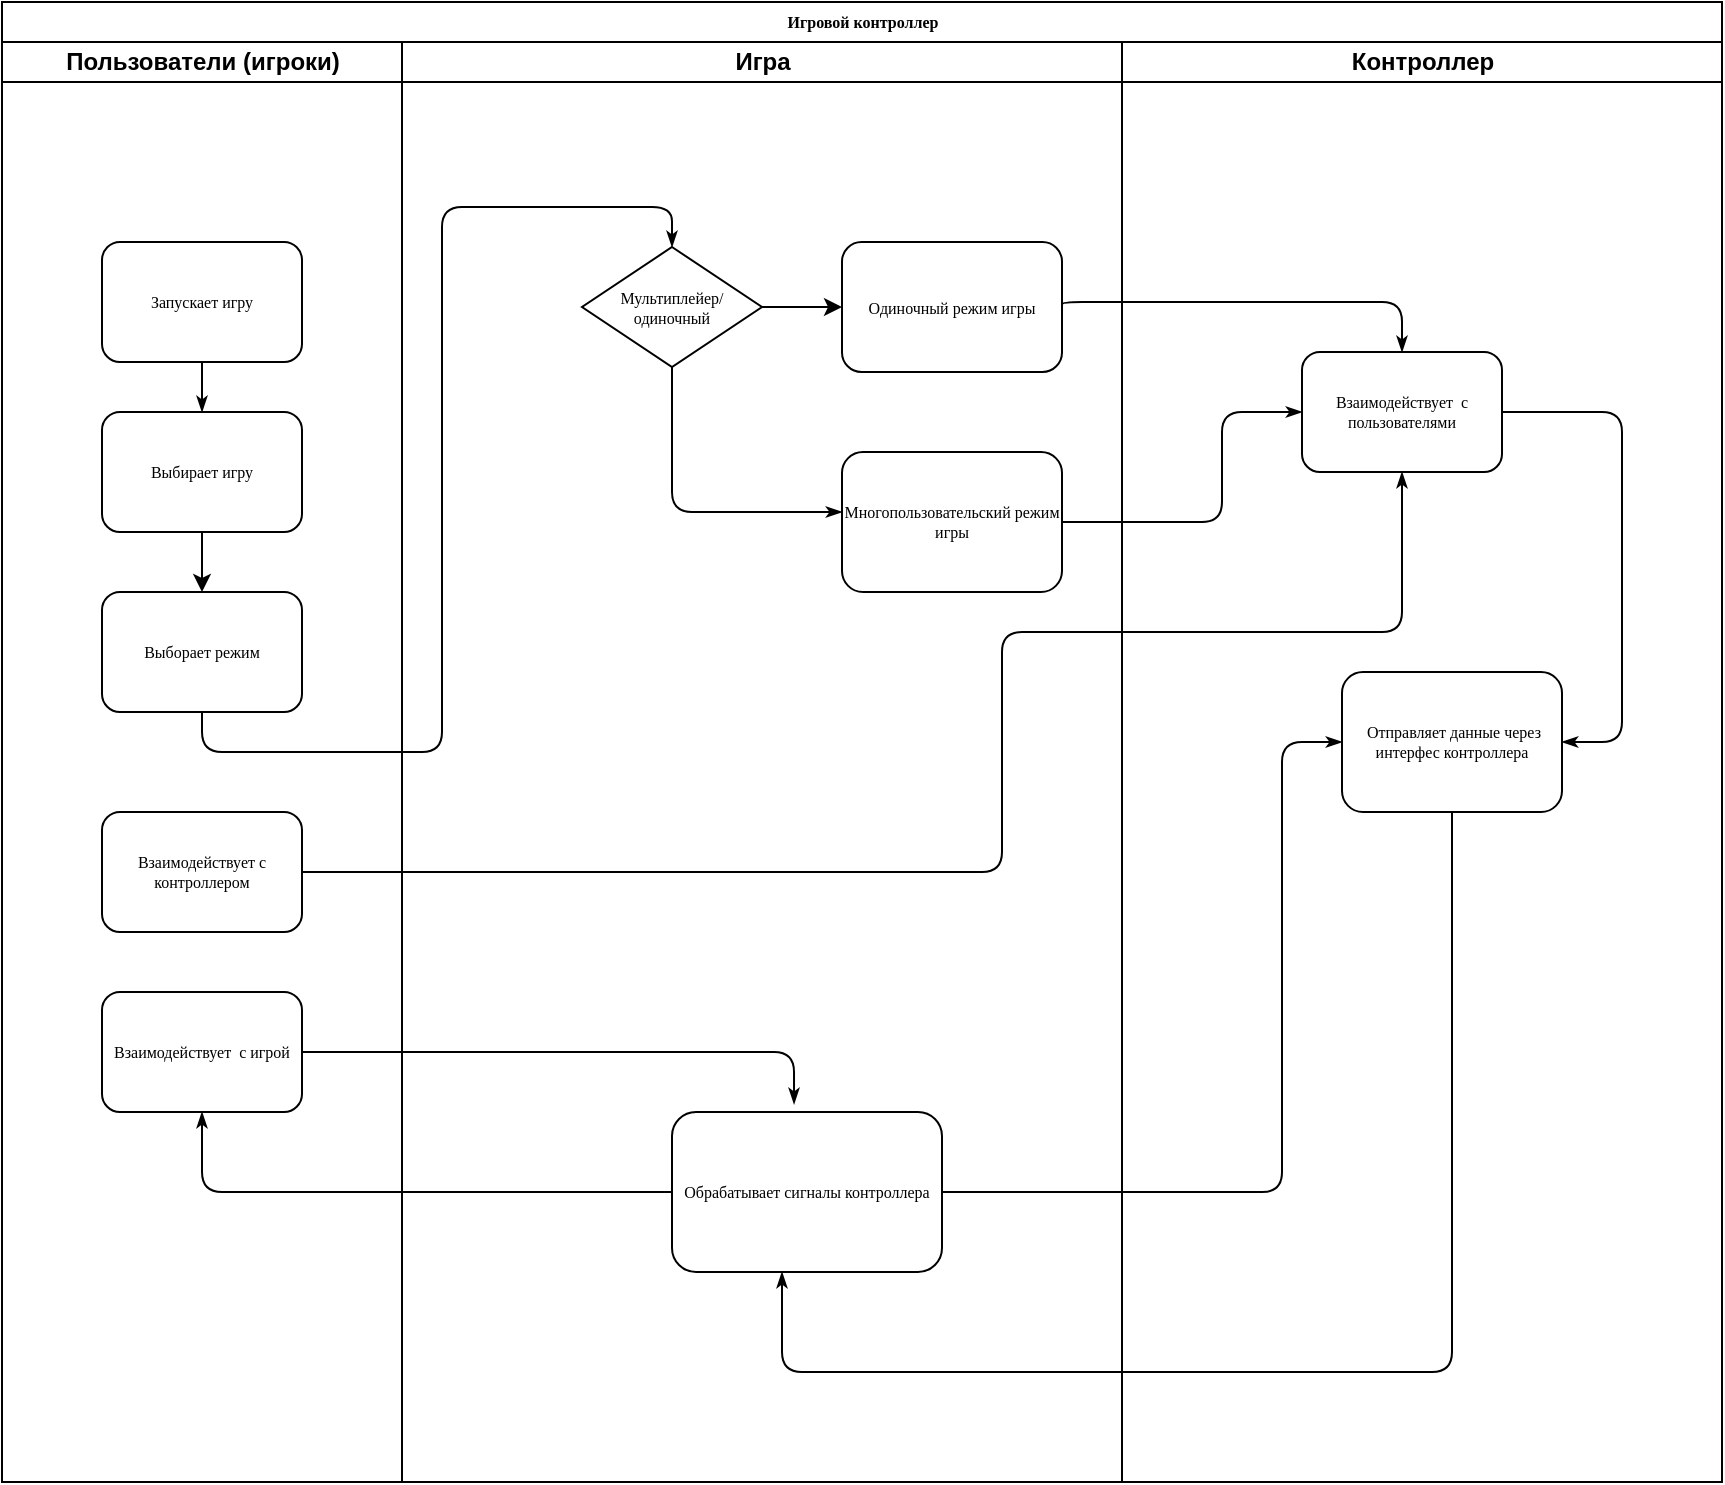 <mxfile version="19.0.3" type="device"><diagram name="Page-1" id="74e2e168-ea6b-b213-b513-2b3c1d86103e"><mxGraphModel dx="1102" dy="865" grid="1" gridSize="10" guides="1" tooltips="1" connect="1" arrows="1" fold="1" page="1" pageScale="1" pageWidth="1100" pageHeight="850" background="none" math="0" shadow="0"><root><mxCell id="0"/><mxCell id="1" parent="0"/><mxCell id="77e6c97f196da883-1" value="Игровой контроллер" style="swimlane;html=1;childLayout=stackLayout;startSize=20;rounded=0;shadow=0;labelBackgroundColor=none;strokeWidth=1;fontFamily=Verdana;fontSize=8;align=center;" parent="1" vertex="1"><mxGeometry x="60" y="55" width="860" height="740" as="geometry"><mxRectangle x="70" y="40" width="50" height="20" as="alternateBounds"/></mxGeometry></mxCell><mxCell id="77e6c97f196da883-2" value="Пользователи (игроки)" style="swimlane;html=1;startSize=20;" parent="77e6c97f196da883-1" vertex="1"><mxGeometry y="20" width="200" height="720" as="geometry"/></mxCell><mxCell id="77e6c97f196da883-8" value="Запускает игру" style="rounded=1;whiteSpace=wrap;html=1;shadow=0;labelBackgroundColor=none;strokeWidth=1;fontFamily=Verdana;fontSize=8;align=center;" parent="77e6c97f196da883-2" vertex="1"><mxGeometry x="50" y="100" width="100" height="60" as="geometry"/></mxCell><mxCell id="77e6c97f196da883-11" value="Выбирает игру" style="rounded=1;whiteSpace=wrap;html=1;shadow=0;labelBackgroundColor=none;strokeWidth=1;fontFamily=Verdana;fontSize=8;align=center;" parent="77e6c97f196da883-2" vertex="1"><mxGeometry x="50" y="185" width="100" height="60" as="geometry"/></mxCell><mxCell id="77e6c97f196da883-26" style="edgeStyle=orthogonalEdgeStyle;rounded=1;html=1;labelBackgroundColor=none;startArrow=none;startFill=0;startSize=5;endArrow=classicThin;endFill=1;endSize=5;jettySize=auto;orthogonalLoop=1;strokeWidth=1;fontFamily=Verdana;fontSize=8" parent="77e6c97f196da883-2" source="77e6c97f196da883-8" target="77e6c97f196da883-11" edge="1"><mxGeometry relative="1" as="geometry"/></mxCell><mxCell id="2jplJM-TSKC_IyViVNex-7" value="Выборает режим" style="rounded=1;whiteSpace=wrap;html=1;shadow=0;labelBackgroundColor=none;strokeWidth=1;fontFamily=Verdana;fontSize=8;align=center;" vertex="1" parent="77e6c97f196da883-2"><mxGeometry x="50" y="275" width="100" height="60" as="geometry"/></mxCell><mxCell id="2jplJM-TSKC_IyViVNex-9" style="edgeStyle=orthogonalEdgeStyle;rounded=0;orthogonalLoop=1;jettySize=auto;html=1;entryX=0.5;entryY=0;entryDx=0;entryDy=0;" edge="1" parent="77e6c97f196da883-2" source="77e6c97f196da883-11" target="2jplJM-TSKC_IyViVNex-7"><mxGeometry relative="1" as="geometry"><mxPoint x="100" y="265" as="targetPoint"/></mxGeometry></mxCell><mxCell id="2jplJM-TSKC_IyViVNex-15" value="Взаимодействует с контроллером" style="rounded=1;whiteSpace=wrap;html=1;shadow=0;labelBackgroundColor=none;strokeWidth=1;fontFamily=Verdana;fontSize=8;align=center;" vertex="1" parent="77e6c97f196da883-2"><mxGeometry x="50" y="385" width="100" height="60" as="geometry"/></mxCell><mxCell id="2jplJM-TSKC_IyViVNex-18" value="Взаимодействует&amp;nbsp; с игрой" style="rounded=1;whiteSpace=wrap;html=1;shadow=0;labelBackgroundColor=none;strokeWidth=1;fontFamily=Verdana;fontSize=8;align=center;" vertex="1" parent="77e6c97f196da883-2"><mxGeometry x="50" y="475" width="100" height="60" as="geometry"/></mxCell><mxCell id="77e6c97f196da883-4" value="Игра" style="swimlane;html=1;startSize=20;" parent="77e6c97f196da883-1" vertex="1"><mxGeometry x="200" y="20" width="360" height="720" as="geometry"/></mxCell><mxCell id="77e6c97f196da883-14" value="Обрабатывает сигналы контроллера" style="rounded=1;whiteSpace=wrap;html=1;shadow=0;labelBackgroundColor=none;strokeWidth=1;fontFamily=Verdana;fontSize=8;align=center;" parent="77e6c97f196da883-4" vertex="1"><mxGeometry x="135" y="535" width="135" height="80" as="geometry"/></mxCell><mxCell id="77e6c97f196da883-13" value="Мультиплейер/одиночный" style="rhombus;whiteSpace=wrap;html=1;rounded=0;shadow=0;labelBackgroundColor=none;strokeWidth=1;fontFamily=Verdana;fontSize=8;align=center;" parent="77e6c97f196da883-4" vertex="1"><mxGeometry x="90" y="102.5" width="90" height="60" as="geometry"/></mxCell><mxCell id="77e6c97f196da883-12" value="Одиночный режим игры" style="rounded=1;whiteSpace=wrap;html=1;shadow=0;labelBackgroundColor=none;strokeWidth=1;fontFamily=Verdana;fontSize=8;align=center;" parent="77e6c97f196da883-4" vertex="1"><mxGeometry x="220" y="100" width="110" height="65" as="geometry"/></mxCell><mxCell id="2jplJM-TSKC_IyViVNex-12" value="" style="endArrow=classic;html=1;rounded=0;exitX=1;exitY=0.5;exitDx=0;exitDy=0;entryX=0;entryY=0.5;entryDx=0;entryDy=0;" edge="1" parent="77e6c97f196da883-4" source="77e6c97f196da883-13" target="77e6c97f196da883-12"><mxGeometry width="50" height="50" relative="1" as="geometry"><mxPoint x="235" y="129.5" as="sourcePoint"/><mxPoint x="345" y="129.5" as="targetPoint"/></mxGeometry></mxCell><mxCell id="77e6c97f196da883-9" value="Многопользовательский режим игры" style="rounded=1;whiteSpace=wrap;html=1;shadow=0;labelBackgroundColor=none;strokeWidth=1;fontFamily=Verdana;fontSize=8;align=center;" parent="77e6c97f196da883-4" vertex="1"><mxGeometry x="220" y="205" width="110" height="70" as="geometry"/></mxCell><mxCell id="77e6c97f196da883-27" style="edgeStyle=orthogonalEdgeStyle;rounded=1;html=1;labelBackgroundColor=none;startArrow=none;startFill=0;startSize=5;endArrow=classicThin;endFill=1;endSize=5;jettySize=auto;orthogonalLoop=1;strokeWidth=1;fontFamily=Verdana;fontSize=8;exitX=0.5;exitY=1;exitDx=0;exitDy=0;" parent="77e6c97f196da883-4" source="77e6c97f196da883-13" target="77e6c97f196da883-9" edge="1"><mxGeometry relative="1" as="geometry"><Array as="points"><mxPoint x="135" y="235"/></Array><mxPoint x="260" y="385" as="sourcePoint"/></mxGeometry></mxCell><mxCell id="107ba76e4e335f99-2" style="edgeStyle=orthogonalEdgeStyle;rounded=1;html=1;labelBackgroundColor=none;startArrow=none;startFill=0;startSize=5;endArrow=classicThin;endFill=1;endSize=5;jettySize=auto;orthogonalLoop=1;strokeWidth=1;fontFamily=Verdana;fontSize=8" parent="77e6c97f196da883-1" target="77e6c97f196da883-14" edge="1" source="77e6c97f196da883-10"><mxGeometry relative="1" as="geometry"><Array as="points"><mxPoint x="725" y="685"/><mxPoint x="390" y="685"/></Array><mxPoint x="840" y="645" as="sourcePoint"/></mxGeometry></mxCell><mxCell id="107ba76e4e335f99-6" style="edgeStyle=orthogonalEdgeStyle;rounded=1;html=1;labelBackgroundColor=none;startArrow=none;startFill=0;startSize=5;endArrow=classicThin;endFill=1;endSize=5;jettySize=auto;orthogonalLoop=1;strokeWidth=1;fontFamily=Verdana;fontSize=8;exitX=1;exitY=0.5;exitDx=0;exitDy=0;entryX=0;entryY=0.5;entryDx=0;entryDy=0;" parent="77e6c97f196da883-1" source="77e6c97f196da883-14" edge="1" target="77e6c97f196da883-10"><mxGeometry relative="1" as="geometry"><mxPoint x="660" y="565" as="targetPoint"/><Array as="points"><mxPoint x="640" y="595"/><mxPoint x="640" y="370"/></Array></mxGeometry></mxCell><mxCell id="77e6c97f196da883-39" style="edgeStyle=orthogonalEdgeStyle;rounded=1;html=1;labelBackgroundColor=none;startArrow=none;startFill=0;startSize=5;endArrow=classicThin;endFill=1;endSize=5;jettySize=auto;orthogonalLoop=1;strokeWidth=1;fontFamily=Verdana;fontSize=8;exitX=0.5;exitY=1;exitDx=0;exitDy=0;entryX=0.5;entryY=0;entryDx=0;entryDy=0;" parent="77e6c97f196da883-1" edge="1" target="77e6c97f196da883-13" source="2jplJM-TSKC_IyViVNex-7"><mxGeometry relative="1" as="geometry"><mxPoint x="230" y="325.0" as="sourcePoint"/><mxPoint x="430" y="325" as="targetPoint"/></mxGeometry></mxCell><mxCell id="2jplJM-TSKC_IyViVNex-16" style="edgeStyle=orthogonalEdgeStyle;rounded=1;html=1;labelBackgroundColor=none;startArrow=none;startFill=0;startSize=5;endArrow=classicThin;endFill=1;endSize=5;jettySize=auto;orthogonalLoop=1;strokeWidth=1;fontFamily=Verdana;fontSize=8;exitX=1;exitY=0.5;exitDx=0;exitDy=0;entryX=0.5;entryY=1;entryDx=0;entryDy=0;" edge="1" parent="77e6c97f196da883-1" source="2jplJM-TSKC_IyViVNex-15" target="2jplJM-TSKC_IyViVNex-20"><mxGeometry relative="1" as="geometry"><mxPoint x="620" y="285" as="targetPoint"/><mxPoint x="330" y="455" as="sourcePoint"/><Array as="points"><mxPoint x="500" y="435"/><mxPoint x="500" y="315"/><mxPoint x="700" y="315"/></Array></mxGeometry></mxCell><mxCell id="2jplJM-TSKC_IyViVNex-17" style="edgeStyle=orthogonalEdgeStyle;rounded=1;html=1;labelBackgroundColor=none;startArrow=none;startFill=0;startSize=5;endArrow=classicThin;endFill=1;endSize=5;jettySize=auto;orthogonalLoop=1;strokeWidth=1;fontFamily=Verdana;fontSize=8;exitX=0;exitY=0.5;exitDx=0;exitDy=0;entryX=0.5;entryY=1;entryDx=0;entryDy=0;" edge="1" parent="77e6c97f196da883-1" source="77e6c97f196da883-14" target="2jplJM-TSKC_IyViVNex-18"><mxGeometry relative="1" as="geometry"><mxPoint x="110" y="565" as="targetPoint"/><mxPoint x="360" y="415" as="sourcePoint"/><Array as="points"><mxPoint x="100" y="595"/></Array></mxGeometry></mxCell><mxCell id="2jplJM-TSKC_IyViVNex-19" style="edgeStyle=orthogonalEdgeStyle;rounded=1;html=1;labelBackgroundColor=none;startArrow=none;startFill=0;startSize=5;endArrow=classicThin;endFill=1;endSize=5;jettySize=auto;orthogonalLoop=1;strokeWidth=1;fontFamily=Verdana;fontSize=8;exitX=1;exitY=0.5;exitDx=0;exitDy=0;entryX=0.452;entryY=-0.05;entryDx=0;entryDy=0;entryPerimeter=0;" edge="1" parent="77e6c97f196da883-1" source="2jplJM-TSKC_IyViVNex-18" target="77e6c97f196da883-14"><mxGeometry relative="1" as="geometry"><mxPoint x="410" y="455" as="targetPoint"/><mxPoint x="330" y="485" as="sourcePoint"/><Array as="points"><mxPoint x="396" y="525"/></Array></mxGeometry></mxCell><mxCell id="2jplJM-TSKC_IyViVNex-13" style="edgeStyle=orthogonalEdgeStyle;rounded=1;html=1;labelBackgroundColor=none;startArrow=none;startFill=0;startSize=5;endArrow=classicThin;endFill=1;endSize=5;jettySize=auto;orthogonalLoop=1;strokeWidth=1;fontFamily=Verdana;fontSize=8;exitX=1;exitY=0.5;exitDx=0;exitDy=0;entryX=0.5;entryY=0;entryDx=0;entryDy=0;" edge="1" parent="77e6c97f196da883-1" source="77e6c97f196da883-12" target="2jplJM-TSKC_IyViVNex-20"><mxGeometry relative="1" as="geometry"><mxPoint x="510" y="182.5" as="sourcePoint"/><mxPoint x="980" y="135" as="targetPoint"/><Array as="points"><mxPoint x="530" y="150"/><mxPoint x="700" y="150"/></Array></mxGeometry></mxCell><mxCell id="2jplJM-TSKC_IyViVNex-14" style="edgeStyle=orthogonalEdgeStyle;rounded=1;html=1;labelBackgroundColor=none;startArrow=none;startFill=0;startSize=5;endArrow=classicThin;endFill=1;endSize=5;jettySize=auto;orthogonalLoop=1;strokeWidth=1;fontFamily=Verdana;fontSize=8;exitX=1;exitY=0.5;exitDx=0;exitDy=0;entryX=0;entryY=0.5;entryDx=0;entryDy=0;" edge="1" parent="77e6c97f196da883-1" source="77e6c97f196da883-9" target="2jplJM-TSKC_IyViVNex-20"><mxGeometry relative="1" as="geometry"><mxPoint x="830" y="295" as="sourcePoint"/><mxPoint x="990" y="250" as="targetPoint"/><Array as="points"><mxPoint x="610" y="260"/><mxPoint x="610" y="205"/></Array></mxGeometry></mxCell><mxCell id="77e6c97f196da883-3" value="Контроллер" style="swimlane;html=1;startSize=20;" parent="77e6c97f196da883-1" vertex="1"><mxGeometry x="560" y="20" width="300" height="720" as="geometry"/></mxCell><mxCell id="77e6c97f196da883-10" value="&amp;nbsp;Отправляет данные через интерфес контроллера" style="rounded=1;whiteSpace=wrap;html=1;shadow=0;labelBackgroundColor=none;strokeWidth=1;fontFamily=Verdana;fontSize=8;align=center;" parent="77e6c97f196da883-3" vertex="1"><mxGeometry x="110" y="315" width="110" height="70" as="geometry"/></mxCell><mxCell id="2jplJM-TSKC_IyViVNex-20" value="Взаимодействует&amp;nbsp; с пользователями" style="rounded=1;whiteSpace=wrap;html=1;shadow=0;labelBackgroundColor=none;strokeWidth=1;fontFamily=Verdana;fontSize=8;align=center;" vertex="1" parent="77e6c97f196da883-3"><mxGeometry x="90" y="155" width="100" height="60" as="geometry"/></mxCell><mxCell id="2jplJM-TSKC_IyViVNex-21" style="edgeStyle=orthogonalEdgeStyle;rounded=1;html=1;labelBackgroundColor=none;startArrow=none;startFill=0;startSize=5;endArrow=classicThin;endFill=1;endSize=5;jettySize=auto;orthogonalLoop=1;strokeWidth=1;fontFamily=Verdana;fontSize=8;exitX=1;exitY=0.5;exitDx=0;exitDy=0;entryX=1;entryY=0.5;entryDx=0;entryDy=0;" edge="1" parent="1" target="77e6c97f196da883-10"><mxGeometry relative="1" as="geometry"><mxPoint x="1056.02" y="286" as="targetPoint"/><mxPoint x="810" y="260" as="sourcePoint"/><Array as="points"><mxPoint x="870" y="260"/><mxPoint x="870" y="425"/></Array></mxGeometry></mxCell></root></mxGraphModel></diagram></mxfile>
